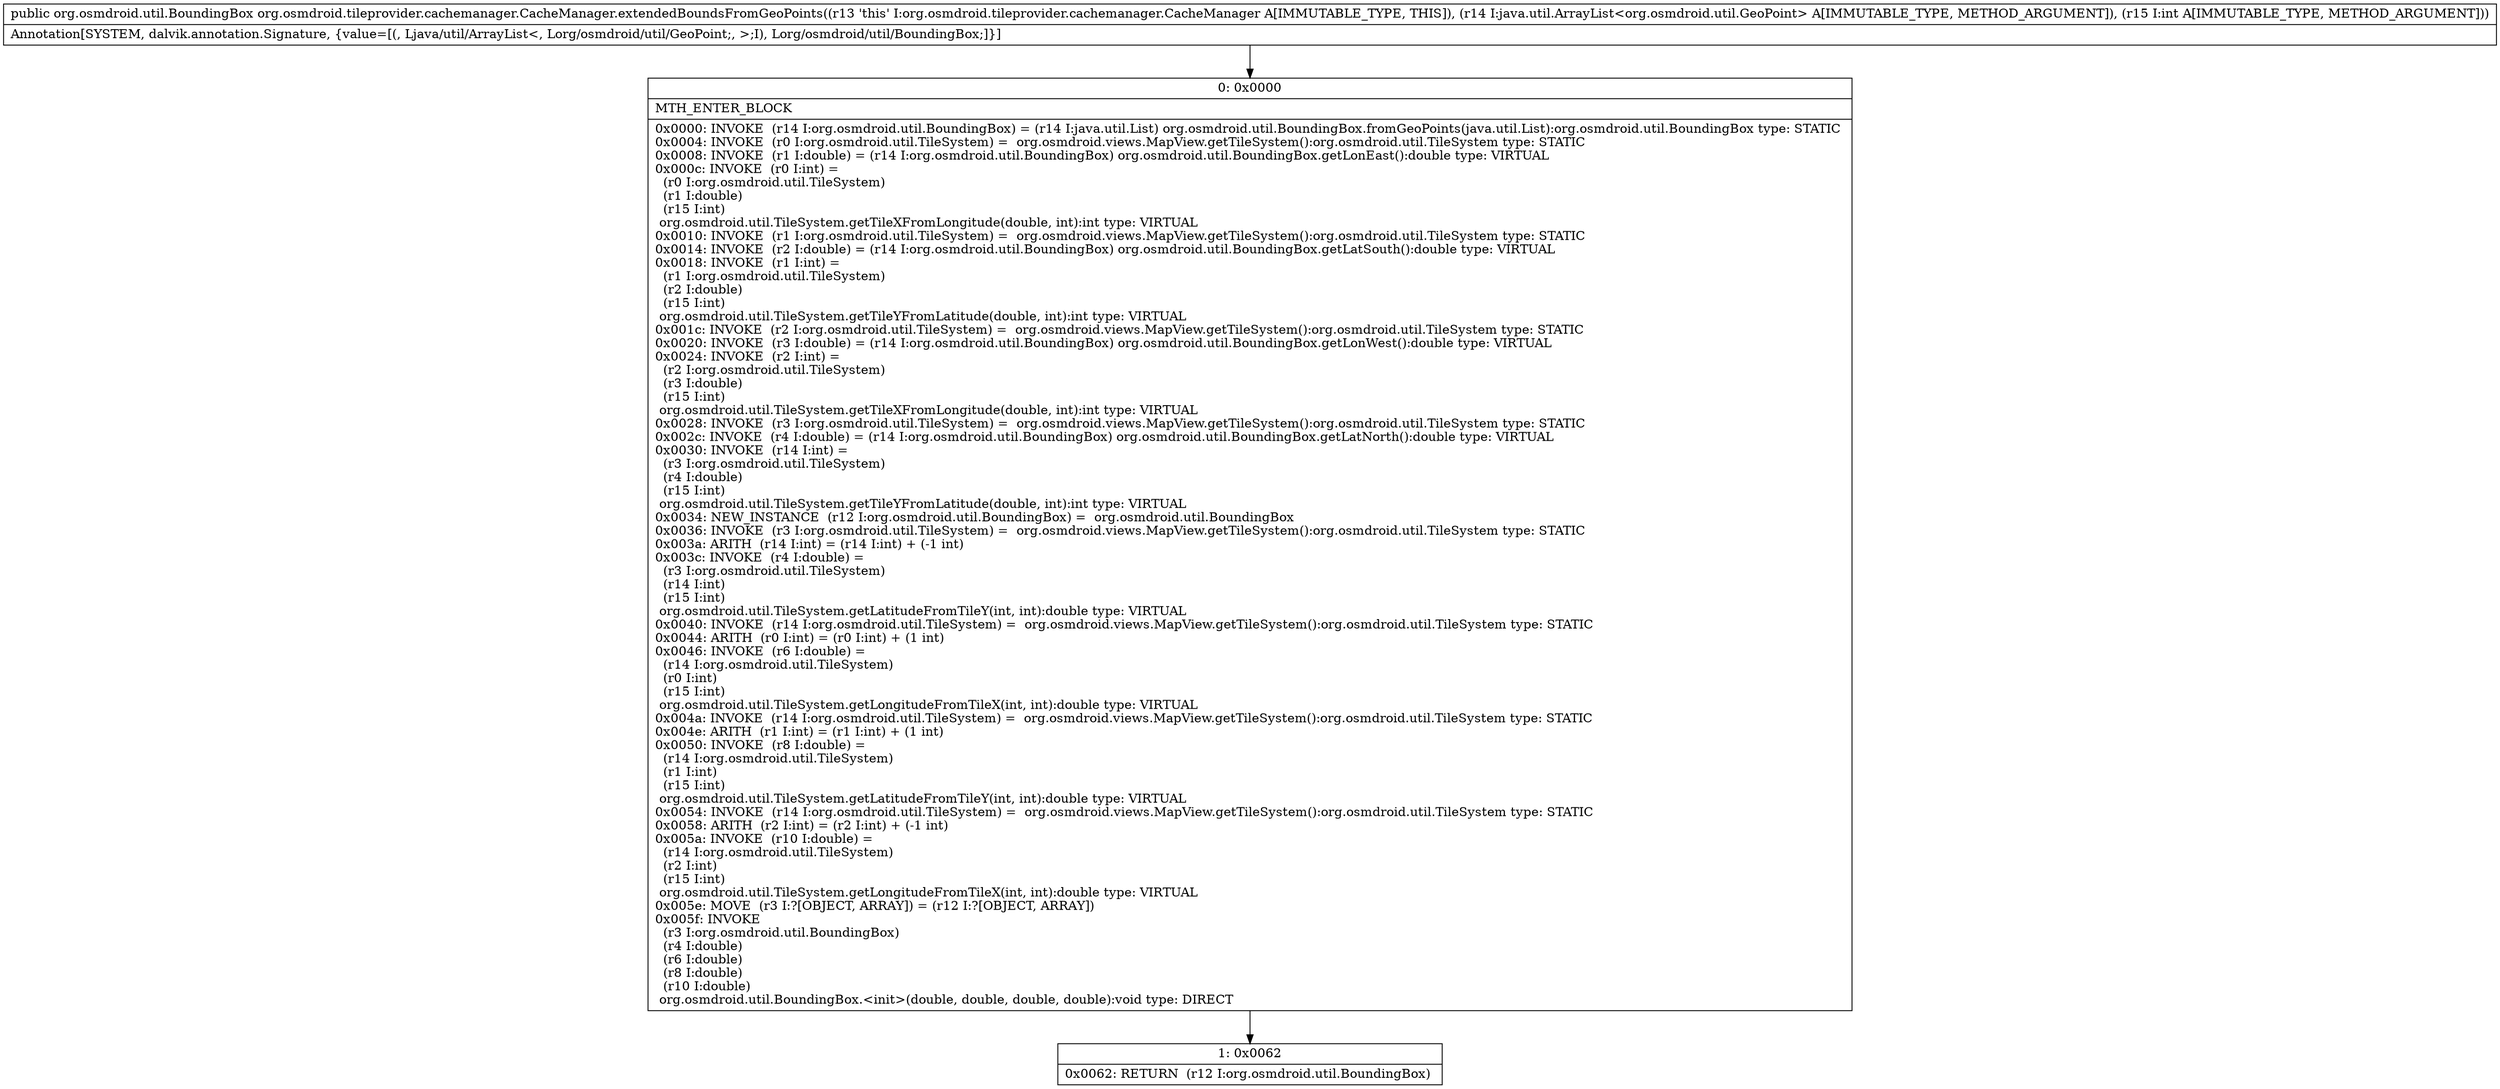 digraph "CFG fororg.osmdroid.tileprovider.cachemanager.CacheManager.extendedBoundsFromGeoPoints(Ljava\/util\/ArrayList;I)Lorg\/osmdroid\/util\/BoundingBox;" {
Node_0 [shape=record,label="{0\:\ 0x0000|MTH_ENTER_BLOCK\l|0x0000: INVOKE  (r14 I:org.osmdroid.util.BoundingBox) = (r14 I:java.util.List) org.osmdroid.util.BoundingBox.fromGeoPoints(java.util.List):org.osmdroid.util.BoundingBox type: STATIC \l0x0004: INVOKE  (r0 I:org.osmdroid.util.TileSystem) =  org.osmdroid.views.MapView.getTileSystem():org.osmdroid.util.TileSystem type: STATIC \l0x0008: INVOKE  (r1 I:double) = (r14 I:org.osmdroid.util.BoundingBox) org.osmdroid.util.BoundingBox.getLonEast():double type: VIRTUAL \l0x000c: INVOKE  (r0 I:int) = \l  (r0 I:org.osmdroid.util.TileSystem)\l  (r1 I:double)\l  (r15 I:int)\l org.osmdroid.util.TileSystem.getTileXFromLongitude(double, int):int type: VIRTUAL \l0x0010: INVOKE  (r1 I:org.osmdroid.util.TileSystem) =  org.osmdroid.views.MapView.getTileSystem():org.osmdroid.util.TileSystem type: STATIC \l0x0014: INVOKE  (r2 I:double) = (r14 I:org.osmdroid.util.BoundingBox) org.osmdroid.util.BoundingBox.getLatSouth():double type: VIRTUAL \l0x0018: INVOKE  (r1 I:int) = \l  (r1 I:org.osmdroid.util.TileSystem)\l  (r2 I:double)\l  (r15 I:int)\l org.osmdroid.util.TileSystem.getTileYFromLatitude(double, int):int type: VIRTUAL \l0x001c: INVOKE  (r2 I:org.osmdroid.util.TileSystem) =  org.osmdroid.views.MapView.getTileSystem():org.osmdroid.util.TileSystem type: STATIC \l0x0020: INVOKE  (r3 I:double) = (r14 I:org.osmdroid.util.BoundingBox) org.osmdroid.util.BoundingBox.getLonWest():double type: VIRTUAL \l0x0024: INVOKE  (r2 I:int) = \l  (r2 I:org.osmdroid.util.TileSystem)\l  (r3 I:double)\l  (r15 I:int)\l org.osmdroid.util.TileSystem.getTileXFromLongitude(double, int):int type: VIRTUAL \l0x0028: INVOKE  (r3 I:org.osmdroid.util.TileSystem) =  org.osmdroid.views.MapView.getTileSystem():org.osmdroid.util.TileSystem type: STATIC \l0x002c: INVOKE  (r4 I:double) = (r14 I:org.osmdroid.util.BoundingBox) org.osmdroid.util.BoundingBox.getLatNorth():double type: VIRTUAL \l0x0030: INVOKE  (r14 I:int) = \l  (r3 I:org.osmdroid.util.TileSystem)\l  (r4 I:double)\l  (r15 I:int)\l org.osmdroid.util.TileSystem.getTileYFromLatitude(double, int):int type: VIRTUAL \l0x0034: NEW_INSTANCE  (r12 I:org.osmdroid.util.BoundingBox) =  org.osmdroid.util.BoundingBox \l0x0036: INVOKE  (r3 I:org.osmdroid.util.TileSystem) =  org.osmdroid.views.MapView.getTileSystem():org.osmdroid.util.TileSystem type: STATIC \l0x003a: ARITH  (r14 I:int) = (r14 I:int) + (\-1 int) \l0x003c: INVOKE  (r4 I:double) = \l  (r3 I:org.osmdroid.util.TileSystem)\l  (r14 I:int)\l  (r15 I:int)\l org.osmdroid.util.TileSystem.getLatitudeFromTileY(int, int):double type: VIRTUAL \l0x0040: INVOKE  (r14 I:org.osmdroid.util.TileSystem) =  org.osmdroid.views.MapView.getTileSystem():org.osmdroid.util.TileSystem type: STATIC \l0x0044: ARITH  (r0 I:int) = (r0 I:int) + (1 int) \l0x0046: INVOKE  (r6 I:double) = \l  (r14 I:org.osmdroid.util.TileSystem)\l  (r0 I:int)\l  (r15 I:int)\l org.osmdroid.util.TileSystem.getLongitudeFromTileX(int, int):double type: VIRTUAL \l0x004a: INVOKE  (r14 I:org.osmdroid.util.TileSystem) =  org.osmdroid.views.MapView.getTileSystem():org.osmdroid.util.TileSystem type: STATIC \l0x004e: ARITH  (r1 I:int) = (r1 I:int) + (1 int) \l0x0050: INVOKE  (r8 I:double) = \l  (r14 I:org.osmdroid.util.TileSystem)\l  (r1 I:int)\l  (r15 I:int)\l org.osmdroid.util.TileSystem.getLatitudeFromTileY(int, int):double type: VIRTUAL \l0x0054: INVOKE  (r14 I:org.osmdroid.util.TileSystem) =  org.osmdroid.views.MapView.getTileSystem():org.osmdroid.util.TileSystem type: STATIC \l0x0058: ARITH  (r2 I:int) = (r2 I:int) + (\-1 int) \l0x005a: INVOKE  (r10 I:double) = \l  (r14 I:org.osmdroid.util.TileSystem)\l  (r2 I:int)\l  (r15 I:int)\l org.osmdroid.util.TileSystem.getLongitudeFromTileX(int, int):double type: VIRTUAL \l0x005e: MOVE  (r3 I:?[OBJECT, ARRAY]) = (r12 I:?[OBJECT, ARRAY]) \l0x005f: INVOKE  \l  (r3 I:org.osmdroid.util.BoundingBox)\l  (r4 I:double)\l  (r6 I:double)\l  (r8 I:double)\l  (r10 I:double)\l org.osmdroid.util.BoundingBox.\<init\>(double, double, double, double):void type: DIRECT \l}"];
Node_1 [shape=record,label="{1\:\ 0x0062|0x0062: RETURN  (r12 I:org.osmdroid.util.BoundingBox) \l}"];
MethodNode[shape=record,label="{public org.osmdroid.util.BoundingBox org.osmdroid.tileprovider.cachemanager.CacheManager.extendedBoundsFromGeoPoints((r13 'this' I:org.osmdroid.tileprovider.cachemanager.CacheManager A[IMMUTABLE_TYPE, THIS]), (r14 I:java.util.ArrayList\<org.osmdroid.util.GeoPoint\> A[IMMUTABLE_TYPE, METHOD_ARGUMENT]), (r15 I:int A[IMMUTABLE_TYPE, METHOD_ARGUMENT]))  | Annotation[SYSTEM, dalvik.annotation.Signature, \{value=[(, Ljava\/util\/ArrayList\<, Lorg\/osmdroid\/util\/GeoPoint;, \>;I), Lorg\/osmdroid\/util\/BoundingBox;]\}]\l}"];
MethodNode -> Node_0;
Node_0 -> Node_1;
}

